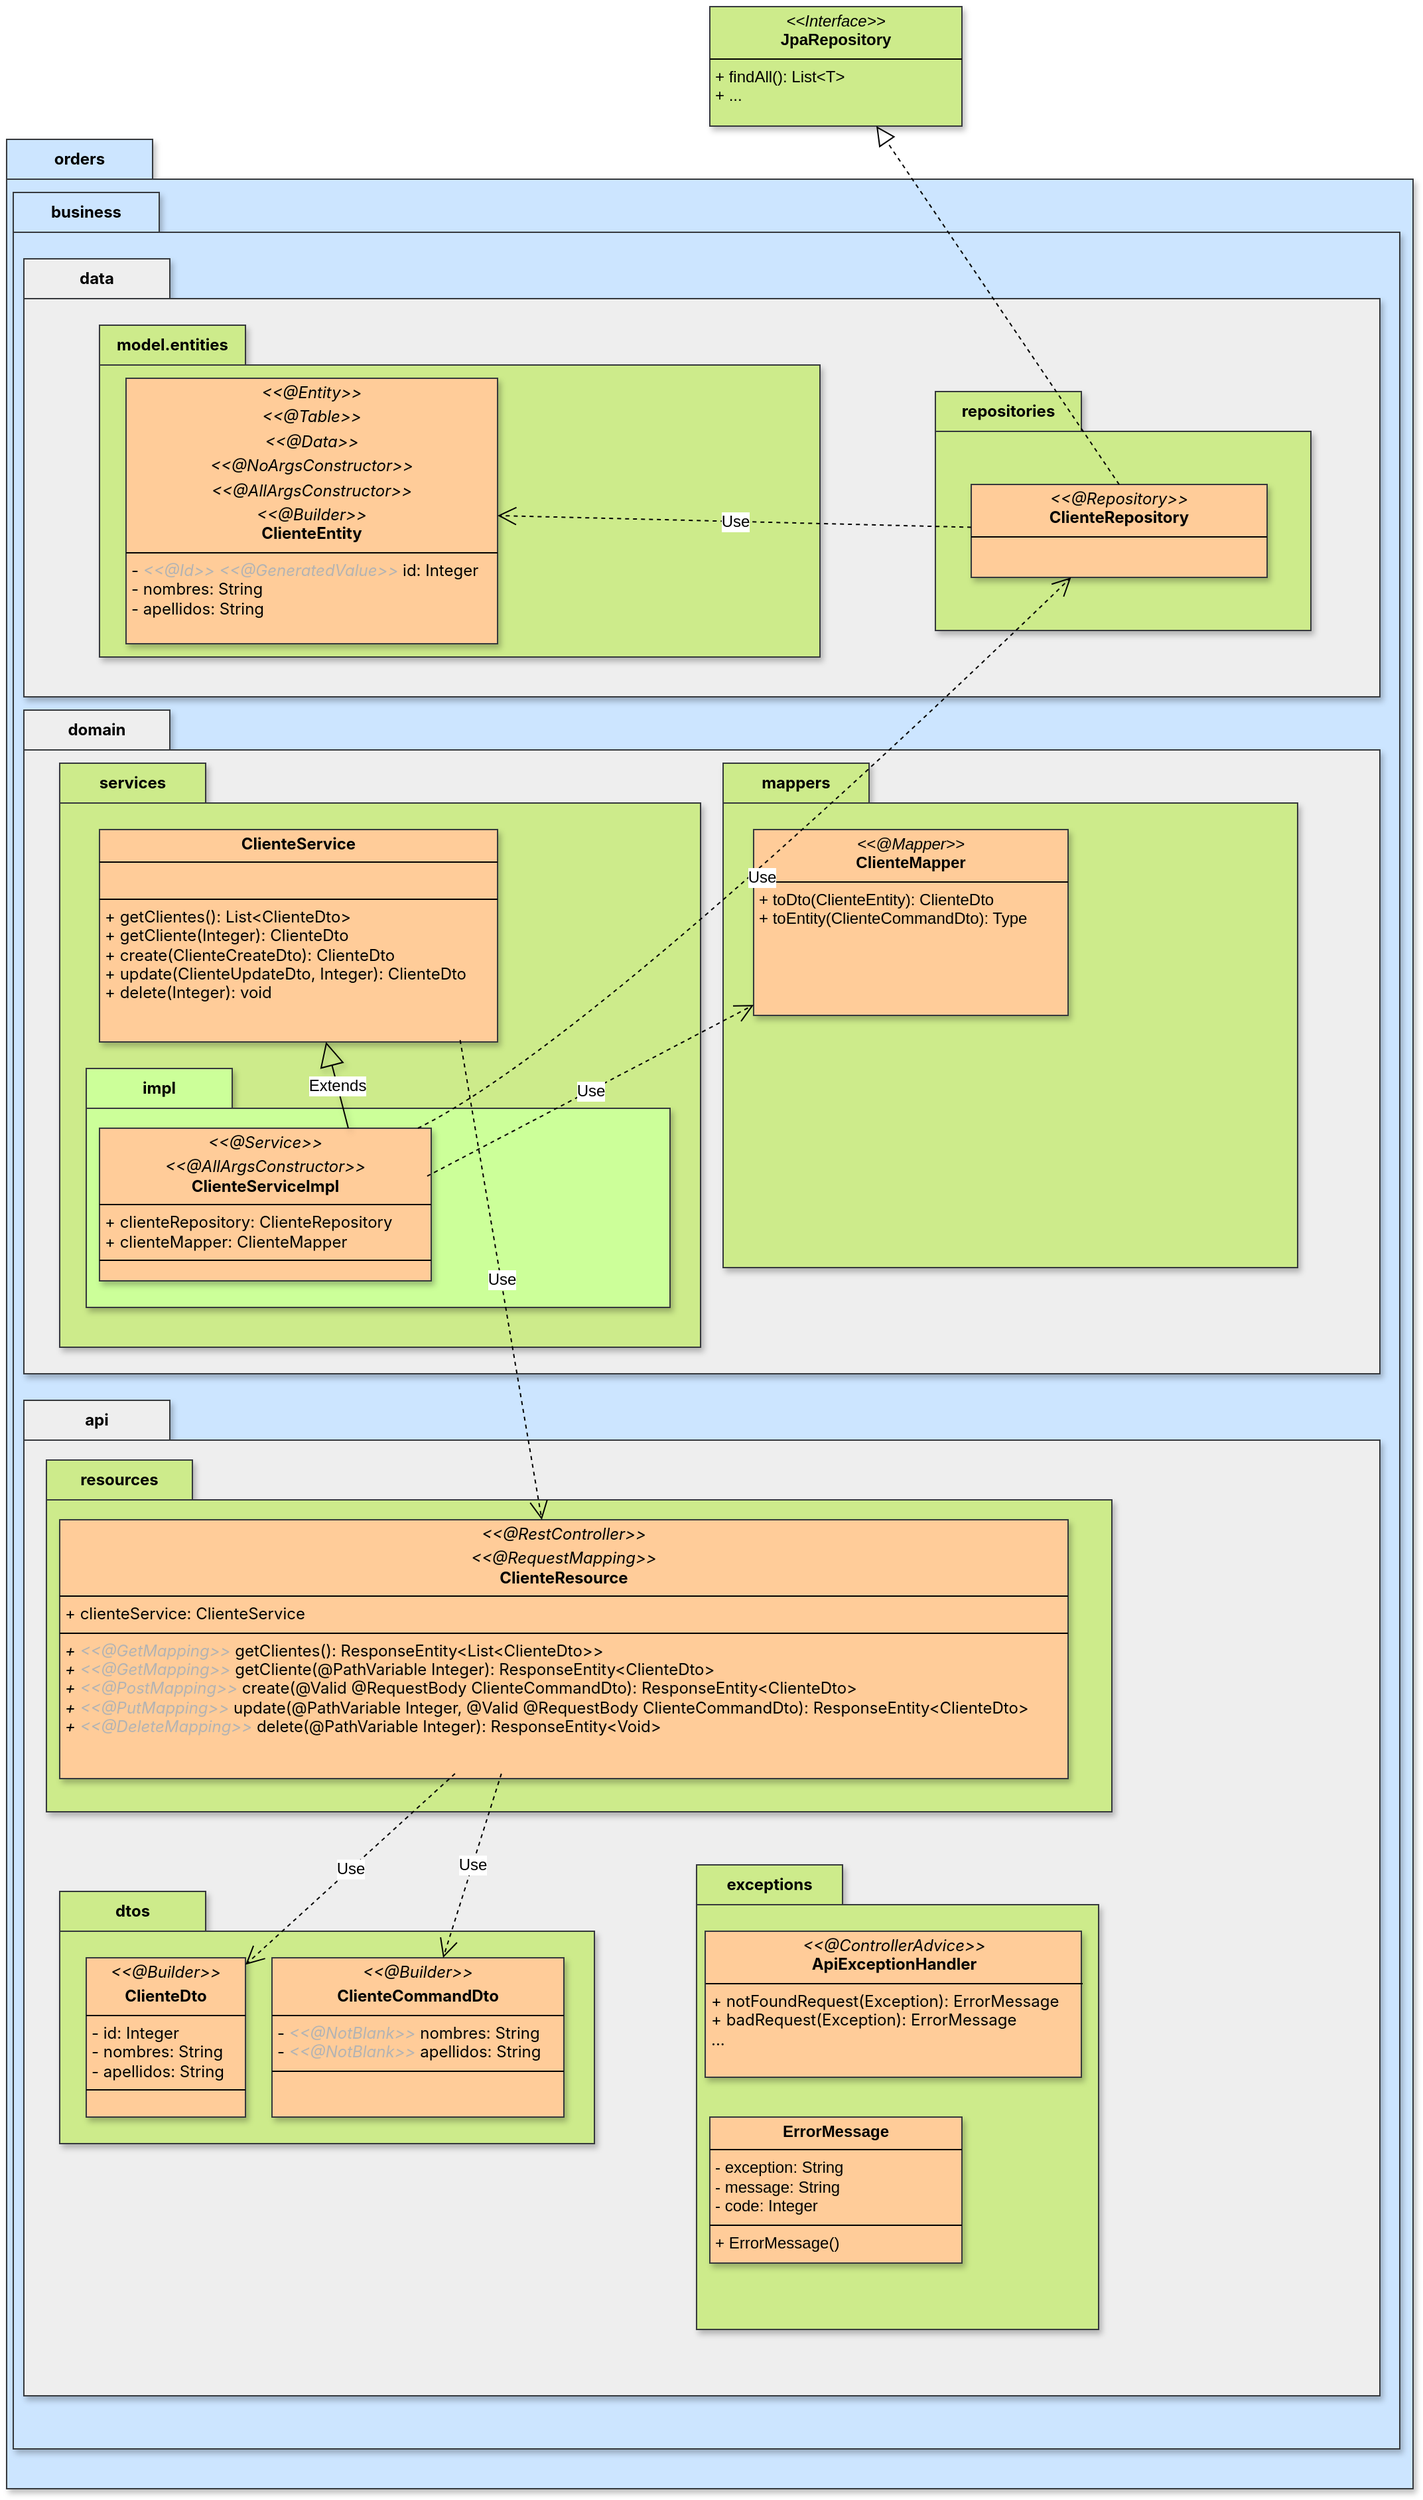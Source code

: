 <mxfile version="26.2.14" pages="2">
  <diagram name="Diagrama de Clases" id="6133507b-19e7-1e82-6fc7-422aa6c4b21f">
    <mxGraphModel grid="1" page="1" gridSize="10" guides="1" tooltips="1" connect="1" arrows="1" fold="1" pageScale="1" pageWidth="1100" pageHeight="850" background="none" math="0" shadow="0">
      <root>
        <mxCell id="0" />
        <mxCell id="1" parent="0" />
        <mxCell id="Mkl9uhPUc_BlbBf0zoMb-22" value="orders" style="shape=folder;fontStyle=1;tabWidth=110;tabHeight=30;tabPosition=left;html=1;boundedLbl=1;labelInHeader=1;container=1;collapsible=0;recursiveResize=0;whiteSpace=wrap;fillColor=#cce5ff;strokeColor=#36393d;fontFamily=Inter;fontSource=https%3A%2F%2Ffonts.googleapis.com%2Fcss%3Ffamily%3DInter;shadow=1;" vertex="1" parent="1">
          <mxGeometry x="-1070" y="-970" width="1060" height="1770" as="geometry" />
        </mxCell>
        <mxCell id="Mkl9uhPUc_BlbBf0zoMb-24" value="business" style="shape=folder;fontStyle=1;tabWidth=110;tabHeight=30;tabPosition=left;html=1;boundedLbl=1;labelInHeader=1;container=1;collapsible=0;recursiveResize=0;whiteSpace=wrap;fillColor=#cce5ff;strokeColor=#36393d;fontFamily=Inter;fontSource=https%3A%2F%2Ffonts.googleapis.com%2Fcss%3Ffamily%3DInter;shadow=1;" vertex="1" parent="Mkl9uhPUc_BlbBf0zoMb-22">
          <mxGeometry x="5" y="40" width="1045" height="1700" as="geometry" />
        </mxCell>
        <mxCell id="Mkl9uhPUc_BlbBf0zoMb-26" value="data" style="shape=folder;fontStyle=1;tabWidth=110;tabHeight=30;tabPosition=left;html=1;boundedLbl=1;labelInHeader=1;container=1;collapsible=0;recursiveResize=0;whiteSpace=wrap;fillColor=#eeeeee;strokeColor=#36393d;fontFamily=Inter;fontSource=https%3A%2F%2Ffonts.googleapis.com%2Fcss%3Ffamily%3DInter;shadow=1;" vertex="1" parent="Mkl9uhPUc_BlbBf0zoMb-24">
          <mxGeometry x="8" y="50" width="1022" height="330" as="geometry" />
        </mxCell>
        <mxCell id="Mkl9uhPUc_BlbBf0zoMb-30" value="model.entities" style="shape=folder;fontStyle=1;tabWidth=110;tabHeight=30;tabPosition=left;html=1;boundedLbl=1;labelInHeader=1;container=1;collapsible=0;recursiveResize=0;whiteSpace=wrap;fillColor=#cdeb8b;strokeColor=#36393d;fontFamily=Inter;fontSource=https%3A%2F%2Ffonts.googleapis.com%2Fcss%3Ffamily%3DInter;shadow=1;" vertex="1" parent="Mkl9uhPUc_BlbBf0zoMb-26">
          <mxGeometry x="57" y="50" width="543" height="250" as="geometry" />
        </mxCell>
        <mxCell id="Mkl9uhPUc_BlbBf0zoMb-33" value="&lt;div&gt;&lt;p style=&quot;margin:0px;margin-top:4px;text-align:center;&quot;&gt;&lt;i&gt;&lt;font data-font-src=&quot;https://fonts.googleapis.com/css?family=Inter&quot;&gt;&amp;lt;&amp;lt;@Entity&amp;gt;&amp;gt;&lt;/font&gt;&lt;/i&gt;&lt;/p&gt;&lt;p style=&quot;margin:0px;margin-top:4px;text-align:center;&quot;&gt;&lt;font data-font-src=&quot;https://fonts.googleapis.com/css?family=Inter&quot;&gt;&lt;i&gt;&amp;lt;&amp;lt;@Table&amp;gt;&amp;gt;&lt;/i&gt;&lt;/font&gt;&lt;/p&gt;&lt;p style=&quot;margin:0px;margin-top:4px;text-align:center;&quot;&gt;&lt;font data-font-src=&quot;https://fonts.googleapis.com/css?family=Inter&quot;&gt;&lt;i&gt;&amp;lt;&amp;lt;@Data&amp;gt;&amp;gt;&lt;/i&gt;&lt;/font&gt;&lt;/p&gt;&lt;p style=&quot;margin:0px;margin-top:4px;text-align:center;&quot;&gt;&lt;font data-font-src=&quot;https://fonts.googleapis.com/css?family=Inter&quot;&gt;&lt;i&gt;&amp;lt;&amp;lt;@NoArgsConstructor&amp;gt;&amp;gt;&lt;/i&gt;&lt;/font&gt;&lt;/p&gt;&lt;p style=&quot;margin:0px;margin-top:4px;text-align:center;&quot;&gt;&lt;font data-font-src=&quot;https://fonts.googleapis.com/css?family=Inter&quot;&gt;&lt;i&gt;&amp;lt;&amp;lt;@AllArgsConstructor&amp;gt;&amp;gt;&lt;/i&gt;&lt;/font&gt;&lt;/p&gt;&lt;p style=&quot;margin:0px;margin-top:4px;text-align:center;&quot;&gt;&lt;font data-font-src=&quot;https://fonts.googleapis.com/css?family=Inter&quot;&gt;&lt;i&gt;&amp;lt;&amp;lt;@Builder&amp;gt;&amp;gt;&lt;/i&gt;&lt;i&gt;&lt;br&gt;&lt;/i&gt;&lt;b&gt;ClienteEntity&lt;/b&gt;&lt;/font&gt;&lt;/p&gt;&lt;hr style=&quot;border-style:solid;&quot; size=&quot;1&quot;&gt;&lt;p style=&quot;margin:0px;margin-left:4px;&quot;&gt;- &lt;i&gt;&lt;font style=&quot;color: rgb(179, 179, 179);&quot;&gt;&amp;lt;&amp;lt;@Id&amp;gt;&amp;gt; &amp;lt;&amp;lt;@GeneratedValue&amp;gt;&amp;gt;&lt;/font&gt;&lt;/i&gt; id: Integer&lt;br&gt;- nombres: String&lt;/p&gt;&lt;p style=&quot;margin:0px;margin-left:4px;&quot;&gt;- apellidos: String&lt;/p&gt;&lt;/div&gt;" style="verticalAlign=top;align=left;overflow=fill;html=1;whiteSpace=wrap;fillColor=#ffcc99;strokeColor=#36393d;fontFamily=Inter;fontSource=https%3A%2F%2Ffonts.googleapis.com%2Fcss%3Ffamily%3DInter;shadow=1;glass=0;rounded=0;" vertex="1" parent="Mkl9uhPUc_BlbBf0zoMb-30">
          <mxGeometry x="20" y="40" width="280" height="200" as="geometry" />
        </mxCell>
        <mxCell id="Mkl9uhPUc_BlbBf0zoMb-34" value="repositories" style="shape=folder;fontStyle=1;tabWidth=110;tabHeight=30;tabPosition=left;html=1;boundedLbl=1;labelInHeader=1;container=1;collapsible=0;recursiveResize=0;whiteSpace=wrap;fontFamily=Inter;fontSource=https%3A%2F%2Ffonts.googleapis.com%2Fcss%3Ffamily%3DInter;fillColor=#cdeb8b;strokeColor=#36393d;shadow=1;" vertex="1" parent="Mkl9uhPUc_BlbBf0zoMb-26">
          <mxGeometry x="687" y="100" width="283" height="180" as="geometry" />
        </mxCell>
        <mxCell id="Mkl9uhPUc_BlbBf0zoMb-39" value="&lt;div&gt;&lt;p style=&quot;margin:0px;margin-top:4px;text-align:center;&quot;&gt;&lt;i&gt;&amp;lt;&amp;lt;@Repository&amp;gt;&amp;gt;&lt;/i&gt;&lt;br&gt;&lt;b&gt;ClienteRepository&lt;/b&gt;&lt;/p&gt;&lt;hr style=&quot;border-style:solid;&quot; size=&quot;1&quot;&gt;&lt;p style=&quot;margin:0px;margin-left:4px;&quot;&gt;&lt;/p&gt;&lt;/div&gt;" style="verticalAlign=top;align=left;overflow=fill;html=1;whiteSpace=wrap;fontFamily=Inter;fontSource=https%3A%2F%2Ffonts.googleapis.com%2Fcss%3Ffamily%3DInter;fillColor=#ffcc99;strokeColor=#36393d;shadow=1;" vertex="1" parent="Mkl9uhPUc_BlbBf0zoMb-34">
          <mxGeometry x="27" y="70" width="223" height="70" as="geometry" />
        </mxCell>
        <mxCell id="Mkl9uhPUc_BlbBf0zoMb-44" value="Use" style="endArrow=open;endSize=12;dashed=1;html=1;rounded=0;fontSize=12;curved=1;" edge="1" parent="Mkl9uhPUc_BlbBf0zoMb-26" source="Mkl9uhPUc_BlbBf0zoMb-39" target="Mkl9uhPUc_BlbBf0zoMb-33">
          <mxGeometry width="160" relative="1" as="geometry">
            <mxPoint x="387" y="270" as="sourcePoint" />
            <mxPoint x="547" y="270" as="targetPoint" />
          </mxGeometry>
        </mxCell>
        <mxCell id="Mkl9uhPUc_BlbBf0zoMb-46" value="domain" style="shape=folder;fontStyle=1;tabWidth=110;tabHeight=30;tabPosition=left;html=1;boundedLbl=1;labelInHeader=1;container=1;collapsible=0;recursiveResize=0;whiteSpace=wrap;shadow=1;fillColor=#eeeeee;strokeColor=#36393d;fontFamily=Inter;fontSource=https%3A%2F%2Ffonts.googleapis.com%2Fcss%3Ffamily%3DInter;" vertex="1" parent="Mkl9uhPUc_BlbBf0zoMb-24">
          <mxGeometry x="8" y="390" width="1022" height="500" as="geometry" />
        </mxCell>
        <mxCell id="Mkl9uhPUc_BlbBf0zoMb-48" value="services" style="shape=folder;fontStyle=1;tabWidth=110;tabHeight=30;tabPosition=left;html=1;boundedLbl=1;labelInHeader=1;container=1;collapsible=0;recursiveResize=0;whiteSpace=wrap;fillColor=#cdeb8b;strokeColor=#36393d;shadow=1;fontFamily=Inter;fontSource=https%3A%2F%2Ffonts.googleapis.com%2Fcss%3Ffamily%3DInter;" vertex="1" parent="Mkl9uhPUc_BlbBf0zoMb-46">
          <mxGeometry x="27" y="40" width="483" height="440" as="geometry" />
        </mxCell>
        <mxCell id="Mkl9uhPUc_BlbBf0zoMb-52" value="&lt;div&gt;&lt;p style=&quot;margin:0px;margin-top:4px;text-align:center;&quot;&gt;&lt;b&gt;ClienteService&lt;/b&gt;&lt;/p&gt;&lt;hr style=&quot;border-style:solid;&quot; size=&quot;1&quot;&gt;&lt;p style=&quot;margin:0px;margin-left:4px;&quot;&gt;&lt;br&gt;&lt;/p&gt;&lt;hr style=&quot;border-style:solid;&quot; size=&quot;1&quot;&gt;&lt;p style=&quot;margin:0px;margin-left:4px;&quot;&gt;+ getClientes(): List&amp;lt;ClienteDto&amp;gt;&lt;/p&gt;&lt;p style=&quot;margin:0px;margin-left:4px;&quot;&gt;+ getCliente(Integer): ClienteDto&lt;/p&gt;&lt;p style=&quot;margin:0px;margin-left:4px;&quot;&gt;+ create(ClienteCreateDto): ClienteDto&lt;br&gt;+ update(ClienteUpdateDto, Integer): ClienteDto&lt;/p&gt;&lt;p style=&quot;margin:0px;margin-left:4px;&quot;&gt;+ delete(Integer): void&lt;/p&gt;&lt;/div&gt;" style="verticalAlign=top;align=left;overflow=fill;html=1;whiteSpace=wrap;fillColor=#ffcc99;strokeColor=#36393d;shadow=1;fontFamily=Inter;fontSource=https%3A%2F%2Ffonts.googleapis.com%2Fcss%3Ffamily%3DInter;" vertex="1" parent="Mkl9uhPUc_BlbBf0zoMb-48">
          <mxGeometry x="30" y="50" width="300" height="160" as="geometry" />
        </mxCell>
        <mxCell id="Mkl9uhPUc_BlbBf0zoMb-54" value="impl" style="shape=folder;fontStyle=1;tabWidth=110;tabHeight=30;tabPosition=left;html=1;boundedLbl=1;labelInHeader=1;container=1;collapsible=0;recursiveResize=0;whiteSpace=wrap;shadow=1;fontFamily=Inter;fontSource=https%3A%2F%2Ffonts.googleapis.com%2Fcss%3Ffamily%3DInter;fillColor=#CCFF99;strokeColor=#36393d;" vertex="1" parent="Mkl9uhPUc_BlbBf0zoMb-48">
          <mxGeometry x="20" y="230" width="440" height="180" as="geometry" />
        </mxCell>
        <mxCell id="Mkl9uhPUc_BlbBf0zoMb-56" value="&lt;div&gt;&lt;p style=&quot;margin:0px;margin-top:4px;text-align:center;&quot;&gt;&lt;i&gt;&amp;lt;&amp;lt;@Service&amp;gt;&amp;gt;&lt;/i&gt;&lt;/p&gt;&lt;p style=&quot;margin:0px;margin-top:4px;text-align:center;&quot;&gt;&lt;i&gt;&amp;lt;&amp;lt;@AllArgsConstructor&amp;gt;&amp;gt;&lt;/i&gt;&lt;i&gt;&lt;br&gt;&lt;/i&gt;&lt;b&gt;ClienteServiceImpl&lt;/b&gt;&lt;/p&gt;&lt;hr style=&quot;border-style:solid;&quot; size=&quot;1&quot;&gt;&lt;p style=&quot;margin:0px;margin-left:4px;&quot;&gt;+ clienteRepository: ClienteRepository&lt;br&gt;+ clienteMapper: ClienteMapper&lt;/p&gt;&lt;hr style=&quot;border-style:solid;&quot; size=&quot;1&quot;&gt;&lt;p style=&quot;margin:0px;margin-left:4px;&quot;&gt;&lt;/p&gt;&lt;/div&gt;" style="verticalAlign=top;align=left;overflow=fill;html=1;whiteSpace=wrap;fontFamily=Inter;fontSource=https%3A%2F%2Ffonts.googleapis.com%2Fcss%3Ffamily%3DInter;fillColor=#ffcc99;strokeColor=#36393d;shadow=1;" vertex="1" parent="Mkl9uhPUc_BlbBf0zoMb-54">
          <mxGeometry x="10" y="45" width="250" height="115" as="geometry" />
        </mxCell>
        <mxCell id="Mkl9uhPUc_BlbBf0zoMb-57" value="&lt;span&gt;Extends&lt;/span&gt;" style="endArrow=block;endSize=16;endFill=0;html=1;rounded=0;fontSize=12;curved=1;exitX=0.75;exitY=0;exitDx=0;exitDy=0;flowAnimation=0;shadow=1;" edge="1" parent="Mkl9uhPUc_BlbBf0zoMb-48" source="Mkl9uhPUc_BlbBf0zoMb-56" target="Mkl9uhPUc_BlbBf0zoMb-52">
          <mxGeometry x="-0.008" width="160" relative="1" as="geometry">
            <mxPoint x="360" y="50" as="sourcePoint" />
            <mxPoint x="520" y="50" as="targetPoint" />
            <mxPoint as="offset" />
          </mxGeometry>
        </mxCell>
        <mxCell id="Mkl9uhPUc_BlbBf0zoMb-82" value="mappers" style="shape=folder;fontStyle=1;tabWidth=110;tabHeight=30;tabPosition=left;html=1;boundedLbl=1;labelInHeader=1;container=1;collapsible=0;recursiveResize=0;whiteSpace=wrap;fillColor=#cdeb8b;strokeColor=#36393d;fontFamily=Inter;fontSource=https%3A%2F%2Ffonts.googleapis.com%2Fcss%3Ffamily%3DInter;shadow=1;" vertex="1" parent="Mkl9uhPUc_BlbBf0zoMb-46">
          <mxGeometry x="527" y="40" width="433" height="380" as="geometry" />
        </mxCell>
        <mxCell id="Mkl9uhPUc_BlbBf0zoMb-84" value="&lt;p style=&quot;margin:0px;margin-top:4px;text-align:center;&quot;&gt;&lt;i&gt;&amp;lt;&amp;lt;@Mapper&amp;gt;&amp;gt;&lt;/i&gt;&lt;br&gt;&lt;b&gt;ClienteMapper&lt;/b&gt;&lt;/p&gt;&lt;hr size=&quot;1&quot; style=&quot;border-style:solid;&quot;&gt;&lt;p style=&quot;margin:0px;margin-left:4px;&quot;&gt;+ toDto(ClienteEntity): ClienteDto&lt;br&gt;+ toEntity(ClienteCommandDto): Type&lt;/p&gt;" style="verticalAlign=top;align=left;overflow=fill;html=1;whiteSpace=wrap;fillColor=#ffcc99;strokeColor=#36393d;shadow=1;" vertex="1" parent="Mkl9uhPUc_BlbBf0zoMb-82">
          <mxGeometry x="23" y="50" width="237" height="140" as="geometry" />
        </mxCell>
        <mxCell id="Y39J4syzcfCIzloATfKH-1" value="Use" style="endArrow=open;endSize=12;dashed=1;html=1;rounded=0;fontSize=12;curved=1;exitX=0.988;exitY=0.314;exitDx=0;exitDy=0;exitPerimeter=0;" edge="1" parent="Mkl9uhPUc_BlbBf0zoMb-46" source="Mkl9uhPUc_BlbBf0zoMb-56" target="Mkl9uhPUc_BlbBf0zoMb-84">
          <mxGeometry width="160" relative="1" as="geometry">
            <mxPoint x="447" y="420" as="sourcePoint" />
            <mxPoint x="607" y="420" as="targetPoint" />
          </mxGeometry>
        </mxCell>
        <mxCell id="Mkl9uhPUc_BlbBf0zoMb-62" value="Use" style="endArrow=open;endSize=12;dashed=1;html=1;rounded=0;fontSize=12;curved=1;" edge="1" parent="Mkl9uhPUc_BlbBf0zoMb-24" source="Mkl9uhPUc_BlbBf0zoMb-56" target="Mkl9uhPUc_BlbBf0zoMb-39">
          <mxGeometry width="160" relative="1" as="geometry">
            <mxPoint x="415" y="400" as="sourcePoint" />
            <mxPoint x="575" y="400" as="targetPoint" />
            <Array as="points">
              <mxPoint x="435" y="640" />
            </Array>
          </mxGeometry>
        </mxCell>
        <mxCell id="Mkl9uhPUc_BlbBf0zoMb-64" value="api" style="shape=folder;fontStyle=1;tabWidth=110;tabHeight=30;tabPosition=left;html=1;boundedLbl=1;labelInHeader=1;container=1;collapsible=0;recursiveResize=0;whiteSpace=wrap;fontFamily=Inter;fontSource=https%3A%2F%2Ffonts.googleapis.com%2Fcss%3Ffamily%3DInter;fillColor=#eeeeee;strokeColor=#36393d;shadow=1;" vertex="1" parent="Mkl9uhPUc_BlbBf0zoMb-24">
          <mxGeometry x="8" y="910" width="1022" height="750" as="geometry" />
        </mxCell>
        <mxCell id="Mkl9uhPUc_BlbBf0zoMb-66" value="resources" style="shape=folder;fontStyle=1;tabWidth=110;tabHeight=30;tabPosition=left;html=1;boundedLbl=1;labelInHeader=1;container=1;collapsible=0;recursiveResize=0;whiteSpace=wrap;fillColor=#cdeb8b;strokeColor=#36393d;shadow=1;fontFamily=Inter;fontSource=https%3A%2F%2Ffonts.googleapis.com%2Fcss%3Ffamily%3DInter;" vertex="1" parent="Mkl9uhPUc_BlbBf0zoMb-64">
          <mxGeometry x="17" y="45" width="803" height="265" as="geometry" />
        </mxCell>
        <mxCell id="Mkl9uhPUc_BlbBf0zoMb-72" value="&lt;p style=&quot;margin:0px;margin-top:4px;text-align:center;&quot;&gt;&lt;i&gt;&amp;lt;&amp;lt;@RestController&amp;gt;&amp;gt;&lt;/i&gt;&lt;/p&gt;&lt;p style=&quot;margin:0px;margin-top:4px;text-align:center;&quot;&gt;&lt;i&gt;&amp;lt;&amp;lt;@RequestMapping&amp;gt;&amp;gt;&lt;/i&gt;&lt;i&gt;&lt;br&gt;&lt;/i&gt;&lt;b&gt;ClienteResource&lt;/b&gt;&lt;/p&gt;&lt;hr style=&quot;border-style:solid;&quot; size=&quot;1&quot;&gt;&lt;p style=&quot;margin:0px;margin-left:4px;&quot;&gt;+ clienteService: ClienteService&lt;br&gt;&lt;/p&gt;&lt;hr style=&quot;border-style:solid;&quot; size=&quot;1&quot;&gt;&lt;p style=&quot;margin:0px;margin-left:4px;&quot;&gt;&lt;i&gt;+ &lt;font style=&quot;color: rgb(179, 179, 179);&quot;&gt;&amp;lt;&amp;lt;@GetMapping&amp;gt;&amp;gt;&lt;/font&gt;&lt;/i&gt; getClientes(): ResponseEntity&amp;lt;List&amp;lt;ClienteDto&amp;gt;&amp;gt;&lt;/p&gt;&lt;p style=&quot;margin:0px;margin-left:4px;&quot;&gt;&lt;i&gt;+&amp;nbsp;&lt;font style=&quot;color: rgb(179, 179, 179);&quot;&gt;&amp;lt;&amp;lt;@GetMapping&amp;gt;&amp;gt;&lt;/font&gt;&lt;/i&gt;&amp;nbsp;getCliente(@PathVariable Integer): ResponseEntity&amp;lt;ClienteDto&amp;gt;&lt;/p&gt;&lt;p style=&quot;margin:0px;margin-left:4px;&quot;&gt;&lt;i&gt;+&amp;nbsp;&lt;font style=&quot;color: rgb(179, 179, 179);&quot;&gt;&amp;lt;&amp;lt;@PostMapping&amp;gt;&amp;gt;&lt;/font&gt;&lt;/i&gt;&amp;nbsp;create(@Valid @RequestBody ClienteCommandDto): ResponseEntity&amp;lt;ClienteDto&amp;gt;&lt;/p&gt;&lt;p style=&quot;margin:0px;margin-left:4px;&quot;&gt;&lt;i&gt;+&amp;nbsp;&lt;font style=&quot;color: rgb(179, 179, 179);&quot;&gt;&amp;lt;&amp;lt;@PutMapping&amp;gt;&amp;gt;&lt;/font&gt;&lt;/i&gt;&amp;nbsp;update(@PathVariable Integer, @Valid @RequestBody ClienteCommandDto): ResponseEntity&amp;lt;ClienteDto&amp;gt;&lt;/p&gt;&lt;p style=&quot;margin:0px;margin-left:4px;&quot;&gt;&lt;i&gt;+&amp;nbsp;&lt;font style=&quot;color: rgb(179, 179, 179);&quot;&gt;&amp;lt;&amp;lt;@DeleteMapping&amp;gt;&amp;gt;&lt;/font&gt;&lt;/i&gt;&amp;nbsp;delete(@PathVariable Integer): ResponseEntity&amp;lt;Void&amp;gt;&lt;br&gt;&lt;/p&gt;" style="verticalAlign=top;align=left;overflow=fill;html=1;whiteSpace=wrap;shadow=1;fillColor=#ffcc99;strokeColor=#36393d;fontFamily=Inter;fontSource=https%3A%2F%2Ffonts.googleapis.com%2Fcss%3Ffamily%3DInter;" vertex="1" parent="Mkl9uhPUc_BlbBf0zoMb-66">
          <mxGeometry x="10" y="45" width="760" height="195" as="geometry" />
        </mxCell>
        <mxCell id="Mkl9uhPUc_BlbBf0zoMb-68" value="dtos" style="shape=folder;fontStyle=1;tabWidth=110;tabHeight=30;tabPosition=left;html=1;boundedLbl=1;labelInHeader=1;container=1;collapsible=0;recursiveResize=0;whiteSpace=wrap;fillColor=#cdeb8b;strokeColor=#36393d;shadow=1;fontFamily=Inter;fontSource=https%3A%2F%2Ffonts.googleapis.com%2Fcss%3Ffamily%3DInter;" vertex="1" parent="Mkl9uhPUc_BlbBf0zoMb-64">
          <mxGeometry x="27" y="370" width="403" height="190" as="geometry" />
        </mxCell>
        <mxCell id="Mkl9uhPUc_BlbBf0zoMb-75" value="&lt;p style=&quot;margin:0px;margin-top:4px;text-align:center;&quot;&gt;&lt;i&gt;&amp;lt;&amp;lt;@Builder&amp;gt;&amp;gt;&lt;/i&gt;&lt;/p&gt;&lt;p style=&quot;margin:0px;margin-top:4px;text-align:center;&quot;&gt;&lt;b&gt;ClienteDto&lt;/b&gt;&lt;/p&gt;&lt;hr style=&quot;border-style:solid;&quot; size=&quot;1&quot;&gt;&lt;p style=&quot;margin:0px;margin-left:4px;&quot;&gt;- id: Integer&lt;br&gt;- nombres: String&lt;/p&gt;&lt;p style=&quot;margin:0px;margin-left:4px;&quot;&gt;- apellidos: String&lt;/p&gt;&lt;hr style=&quot;border-style:solid;&quot; size=&quot;1&quot;&gt;&lt;p style=&quot;margin:0px;margin-left:4px;&quot;&gt;&lt;br&gt;&lt;/p&gt;" style="verticalAlign=top;align=left;overflow=fill;html=1;whiteSpace=wrap;shadow=1;fillColor=#ffcc99;strokeColor=#36393d;fontFamily=Inter;fontSource=https%3A%2F%2Ffonts.googleapis.com%2Fcss%3Ffamily%3DInter;" vertex="1" parent="Mkl9uhPUc_BlbBf0zoMb-68">
          <mxGeometry x="20" y="50" width="120" height="120" as="geometry" />
        </mxCell>
        <mxCell id="Mkl9uhPUc_BlbBf0zoMb-76" value="&lt;p style=&quot;margin:0px;margin-top:4px;text-align:center;&quot;&gt;&lt;i&gt;&amp;lt;&amp;lt;@Builder&amp;gt;&amp;gt;&lt;/i&gt;&lt;/p&gt;&lt;p style=&quot;margin:0px;margin-top:4px;text-align:center;&quot;&gt;&lt;b&gt;ClienteCommandDto&lt;/b&gt;&lt;/p&gt;&lt;hr style=&quot;border-style:solid;&quot; size=&quot;1&quot;&gt;&lt;p style=&quot;margin:0px;margin-left:4px;&quot;&gt;- &lt;i&gt;&lt;font style=&quot;color: rgb(179, 179, 179);&quot;&gt;&amp;lt;&amp;lt;@NotBlank&amp;gt;&amp;gt;&lt;/font&gt;&lt;/i&gt; nombres: String&lt;/p&gt;&lt;p style=&quot;margin:0px;margin-left:4px;&quot;&gt;- &lt;i&gt;&lt;font style=&quot;color: rgb(179, 179, 179);&quot;&gt;&amp;lt;&amp;lt;@NotBlank&amp;gt;&amp;gt;&lt;/font&gt;&lt;/i&gt; apellidos: String&lt;/p&gt;&lt;hr style=&quot;border-style:solid;&quot; size=&quot;1&quot;&gt;&lt;p style=&quot;margin:0px;margin-left:4px;&quot;&gt;&lt;br&gt;&lt;/p&gt;" style="verticalAlign=top;align=left;overflow=fill;html=1;whiteSpace=wrap;shadow=1;fillColor=#ffcc99;strokeColor=#36393d;fontFamily=Inter;fontSource=https%3A%2F%2Ffonts.googleapis.com%2Fcss%3Ffamily%3DInter;" vertex="1" parent="Mkl9uhPUc_BlbBf0zoMb-68">
          <mxGeometry x="160" y="50" width="220" height="120" as="geometry" />
        </mxCell>
        <mxCell id="Mkl9uhPUc_BlbBf0zoMb-78" value="Use" style="endArrow=open;endSize=12;dashed=1;html=1;rounded=0;fontSize=12;curved=1;exitX=0.392;exitY=0.981;exitDx=0;exitDy=0;exitPerimeter=0;" edge="1" parent="Mkl9uhPUc_BlbBf0zoMb-64" source="Mkl9uhPUc_BlbBf0zoMb-72" target="Mkl9uhPUc_BlbBf0zoMb-75">
          <mxGeometry width="160" relative="1" as="geometry">
            <mxPoint x="317" y="300" as="sourcePoint" />
            <mxPoint x="477" y="300" as="targetPoint" />
          </mxGeometry>
        </mxCell>
        <mxCell id="Mkl9uhPUc_BlbBf0zoMb-79" value="Use" style="endArrow=open;endSize=12;dashed=1;html=1;rounded=0;fontSize=12;curved=1;exitX=0.438;exitY=0.981;exitDx=0;exitDy=0;exitPerimeter=0;" edge="1" parent="Mkl9uhPUc_BlbBf0zoMb-64" source="Mkl9uhPUc_BlbBf0zoMb-72" target="Mkl9uhPUc_BlbBf0zoMb-76">
          <mxGeometry width="160" relative="1" as="geometry">
            <mxPoint x="317" y="300" as="sourcePoint" />
            <mxPoint x="477" y="300" as="targetPoint" />
          </mxGeometry>
        </mxCell>
        <mxCell id="Mkl9uhPUc_BlbBf0zoMb-58" value="exceptions" style="shape=folder;fontStyle=1;tabWidth=110;tabHeight=30;tabPosition=left;html=1;boundedLbl=1;labelInHeader=1;container=1;collapsible=0;recursiveResize=0;whiteSpace=wrap;fillColor=#cdeb8b;strokeColor=#36393d;shadow=1;fontFamily=Inter;fontSource=https%3A%2F%2Ffonts.googleapis.com%2Fcss%3Ffamily%3DInter;" vertex="1" parent="Mkl9uhPUc_BlbBf0zoMb-64">
          <mxGeometry x="507" y="350" width="303" height="350" as="geometry" />
        </mxCell>
        <mxCell id="Mkl9uhPUc_BlbBf0zoMb-61" value="&lt;div&gt;&lt;p style=&quot;margin:0px;margin-top:4px;text-align:center;&quot;&gt;&lt;i&gt;&amp;lt;&amp;lt;@ControllerAdvice&amp;gt;&amp;gt;&lt;/i&gt;&lt;br&gt;&lt;b&gt;ApiExceptionHandler&lt;/b&gt;&lt;/p&gt;&lt;hr style=&quot;border-style:solid;&quot; size=&quot;1&quot;&gt;&lt;p style=&quot;margin:0px;margin-left:4px;&quot;&gt;+ notFoundRequest(Exception): ErrorMessage&lt;br&gt;+ badRequest(Exception): ErrorMessage&lt;/p&gt;&lt;p style=&quot;margin:0px;margin-left:4px;&quot;&gt;...&lt;/p&gt;&lt;/div&gt;" style="verticalAlign=top;align=left;overflow=fill;html=1;whiteSpace=wrap;shadow=1;fontFamily=Inter;fontSource=https%3A%2F%2Ffonts.googleapis.com%2Fcss%3Ffamily%3DInter;fillColor=#ffcc99;strokeColor=#36393d;" vertex="1" parent="Mkl9uhPUc_BlbBf0zoMb-58">
          <mxGeometry x="6.5" y="50" width="283.5" height="110" as="geometry" />
        </mxCell>
        <mxCell id="Mkl9uhPUc_BlbBf0zoMb-70" value="&lt;div&gt;&lt;p style=&quot;margin:0px;margin-top:4px;text-align:center;&quot;&gt;&lt;b&gt;ErrorMessage&lt;/b&gt;&lt;/p&gt;&lt;hr size=&quot;1&quot; style=&quot;border-style:solid;&quot;&gt;&lt;p style=&quot;margin:0px;margin-left:4px;&quot;&gt;- exception: String&lt;br&gt;- message: String&lt;/p&gt;&lt;p style=&quot;margin:0px;margin-left:4px;&quot;&gt;- code: Integer&lt;/p&gt;&lt;hr size=&quot;1&quot; style=&quot;border-style:solid;&quot;&gt;&lt;p style=&quot;margin:0px;margin-left:4px;&quot;&gt;+ ErrorMessage()&lt;/p&gt;&lt;/div&gt;" style="verticalAlign=top;align=left;overflow=fill;html=1;whiteSpace=wrap;shadow=1;fillColor=#ffcc99;strokeColor=#36393d;" vertex="1" parent="Mkl9uhPUc_BlbBf0zoMb-58">
          <mxGeometry x="10" y="190" width="190" height="110" as="geometry" />
        </mxCell>
        <mxCell id="Mkl9uhPUc_BlbBf0zoMb-80" value="Use" style="endArrow=open;endSize=12;dashed=1;html=1;rounded=0;fontSize=12;curved=1;exitX=0.906;exitY=0.991;exitDx=0;exitDy=0;exitPerimeter=0;" edge="1" parent="Mkl9uhPUc_BlbBf0zoMb-24" source="Mkl9uhPUc_BlbBf0zoMb-52" target="Mkl9uhPUc_BlbBf0zoMb-72">
          <mxGeometry width="160" relative="1" as="geometry">
            <mxPoint x="395" y="800" as="sourcePoint" />
            <mxPoint x="555" y="800" as="targetPoint" />
          </mxGeometry>
        </mxCell>
        <mxCell id="Mkl9uhPUc_BlbBf0zoMb-40" value="&lt;p style=&quot;margin:0px;margin-top:4px;text-align:center;&quot;&gt;&lt;i&gt;&amp;lt;&amp;lt;Interface&amp;gt;&amp;gt;&lt;/i&gt;&lt;br&gt;&lt;b&gt;JpaRepository&lt;/b&gt;&lt;/p&gt;&lt;hr size=&quot;1&quot; style=&quot;border-style:solid;&quot;&gt;&lt;p style=&quot;margin:0px;margin-left:4px;&quot;&gt;+ findAll(): List&amp;lt;T&amp;gt;&lt;br&gt;+ ...&lt;/p&gt;" style="verticalAlign=top;align=left;overflow=fill;html=1;whiteSpace=wrap;fillColor=#cdeb8b;strokeColor=#36393d;shadow=1;" vertex="1" parent="1">
          <mxGeometry x="-540" y="-1070" width="190" height="90" as="geometry" />
        </mxCell>
        <mxCell id="Mkl9uhPUc_BlbBf0zoMb-42" value="" style="endArrow=block;dashed=1;endFill=0;endSize=12;html=1;rounded=0;fontSize=12;curved=1;exitX=0.5;exitY=0;exitDx=0;exitDy=0;" edge="1" parent="1" source="Mkl9uhPUc_BlbBf0zoMb-39" target="Mkl9uhPUc_BlbBf0zoMb-40">
          <mxGeometry width="160" relative="1" as="geometry">
            <mxPoint x="-580" y="-750" as="sourcePoint" />
            <mxPoint x="-420" y="-750" as="targetPoint" />
          </mxGeometry>
        </mxCell>
      </root>
    </mxGraphModel>
  </diagram>
  <diagram id="pIc_V_dhnDv-s-nXzvY7" name="Proceso de Pedido">
    <mxGraphModel grid="1" page="1" gridSize="10" guides="1" tooltips="1" connect="1" arrows="1" fold="1" pageScale="1" pageWidth="850" pageHeight="1100" math="0" shadow="0">
      <root>
        <mxCell id="0" />
        <mxCell id="1" parent="0" />
        <mxCell id="gPLMsgoBUi0M7ce_KHpw-42" value="Proceso de Pedido" style="text;html=1;align=center;verticalAlign=middle;whiteSpace=wrap;rounded=0;fontFamily=Inter;fontSource=https%3A%2F%2Ffonts.googleapis.com%2Fcss%3Ffamily%3DInter;direction=west;fontSize=22;fontStyle=1" vertex="1" parent="1">
          <mxGeometry x="480" y="30" width="470" height="30" as="geometry" />
        </mxCell>
        <mxCell id="gPLMsgoBUi0M7ce_KHpw-43" value="" style="rounded=1;whiteSpace=wrap;html=1;shadow=1;" vertex="1" parent="1">
          <mxGeometry x="130" y="90" width="1110" height="180" as="geometry" />
        </mxCell>
        <mxCell id="gPLMsgoBUi0M7ce_KHpw-44" value="Cliente" style="text;html=1;align=center;verticalAlign=middle;whiteSpace=wrap;rounded=0;direction=east;rotation=270;fontFamily=Inter;fontSource=https%3A%2F%2Ffonts.googleapis.com%2Fcss%3Ffamily%3DInter;flipH=0;flipV=0;fontSize=18;fontStyle=1" vertex="1" parent="1">
          <mxGeometry x="20" y="160" width="160" height="30" as="geometry" />
        </mxCell>
        <mxCell id="gPLMsgoBUi0M7ce_KHpw-46" value="" style="rounded=1;whiteSpace=wrap;html=1;shadow=1;" vertex="1" parent="1">
          <mxGeometry x="130" y="280" width="1110" height="180" as="geometry" />
        </mxCell>
        <mxCell id="gPLMsgoBUi0M7ce_KHpw-47" value="Vendedor" style="text;html=1;align=center;verticalAlign=middle;whiteSpace=wrap;rounded=0;direction=east;rotation=270;fontFamily=Inter;fontSource=https%3A%2F%2Ffonts.googleapis.com%2Fcss%3Ffamily%3DInter;flipH=0;flipV=0;fontSize=18;fontStyle=1" vertex="1" parent="1">
          <mxGeometry x="20" y="350" width="160" height="30" as="geometry" />
        </mxCell>
        <mxCell id="gPLMsgoBUi0M7ce_KHpw-48" value="" style="rounded=1;whiteSpace=wrap;html=1;shadow=1;" vertex="1" parent="1">
          <mxGeometry x="130" y="470" width="1110" height="310" as="geometry" />
        </mxCell>
        <mxCell id="gPLMsgoBUi0M7ce_KHpw-49" value="Almacenero" style="text;html=1;align=center;verticalAlign=middle;whiteSpace=wrap;rounded=0;direction=east;rotation=270;fontFamily=Inter;fontSource=https%3A%2F%2Ffonts.googleapis.com%2Fcss%3Ffamily%3DInter;flipH=0;flipV=0;fontSize=18;fontStyle=1" vertex="1" parent="1">
          <mxGeometry x="20" y="610" width="160" height="30" as="geometry" />
        </mxCell>
        <mxCell id="gPLMsgoBUi0M7ce_KHpw-54" style="edgeStyle=orthogonalEdgeStyle;rounded=0;orthogonalLoop=1;jettySize=auto;html=1;shadow=1;flowAnimation=1;" edge="1" parent="1" source="gPLMsgoBUi0M7ce_KHpw-50" target="gPLMsgoBUi0M7ce_KHpw-52">
          <mxGeometry relative="1" as="geometry" />
        </mxCell>
        <mxCell id="gPLMsgoBUi0M7ce_KHpw-50" value="" style="ellipse;whiteSpace=wrap;html=1;aspect=fixed;shadow=1;fillColor=#eeeeee;strokeColor=#36393d;" vertex="1" parent="1">
          <mxGeometry x="215" y="155" width="50" height="50" as="geometry" />
        </mxCell>
        <mxCell id="gPLMsgoBUi0M7ce_KHpw-65" style="edgeStyle=orthogonalEdgeStyle;rounded=0;orthogonalLoop=1;jettySize=auto;html=1;shadow=1;flowAnimation=1;" edge="1" parent="1" source="gPLMsgoBUi0M7ce_KHpw-52" target="gPLMsgoBUi0M7ce_KHpw-55">
          <mxGeometry relative="1" as="geometry" />
        </mxCell>
        <mxCell id="gPLMsgoBUi0M7ce_KHpw-52" value="Generar Pedido" style="rounded=1;whiteSpace=wrap;html=1;fillColor=#cce5ff;strokeColor=#36393d;shadow=1;fontFamily=Inter;fontSource=https%3A%2F%2Ffonts.googleapis.com%2Fcss%3Ffamily%3DInter;" vertex="1" parent="1">
          <mxGeometry x="180" y="330" width="120" height="60" as="geometry" />
        </mxCell>
        <mxCell id="gPLMsgoBUi0M7ce_KHpw-53" value="Solicitar Pedido" style="text;html=1;align=center;verticalAlign=middle;whiteSpace=wrap;rounded=0;fontFamily=Inter;fontSource=https%3A%2F%2Ffonts.googleapis.com%2Fcss%3Ffamily%3DInter;" vertex="1" parent="1">
          <mxGeometry x="265" y="165" width="110" height="30" as="geometry" />
        </mxCell>
        <mxCell id="gPLMsgoBUi0M7ce_KHpw-66" style="edgeStyle=orthogonalEdgeStyle;rounded=0;orthogonalLoop=1;jettySize=auto;html=1;shadow=1;flowAnimation=1;" edge="1" parent="1" source="gPLMsgoBUi0M7ce_KHpw-55" target="gPLMsgoBUi0M7ce_KHpw-56">
          <mxGeometry relative="1" as="geometry" />
        </mxCell>
        <mxCell id="gPLMsgoBUi0M7ce_KHpw-55" value="Revisar Stock" style="rounded=1;whiteSpace=wrap;html=1;fillColor=#cce5ff;strokeColor=#36393d;shadow=1;fontFamily=Inter;fontSource=https%3A%2F%2Ffonts.googleapis.com%2Fcss%3Ffamily%3DInter;" vertex="1" parent="1">
          <mxGeometry x="180" y="600" width="120" height="60" as="geometry" />
        </mxCell>
        <mxCell id="gPLMsgoBUi0M7ce_KHpw-67" style="edgeStyle=orthogonalEdgeStyle;rounded=0;orthogonalLoop=1;jettySize=auto;html=1;entryX=0;entryY=0.5;entryDx=0;entryDy=0;shadow=1;flowAnimation=1;" edge="1" parent="1" source="gPLMsgoBUi0M7ce_KHpw-56" target="gPLMsgoBUi0M7ce_KHpw-57">
          <mxGeometry relative="1" as="geometry" />
        </mxCell>
        <mxCell id="gPLMsgoBUi0M7ce_KHpw-68" style="edgeStyle=orthogonalEdgeStyle;rounded=0;orthogonalLoop=1;jettySize=auto;html=1;entryX=0;entryY=0.5;entryDx=0;entryDy=0;shadow=1;flowAnimation=1;" edge="1" parent="1" source="gPLMsgoBUi0M7ce_KHpw-56" target="gPLMsgoBUi0M7ce_KHpw-58">
          <mxGeometry relative="1" as="geometry" />
        </mxCell>
        <mxCell id="gPLMsgoBUi0M7ce_KHpw-56" value="¿Hay Stock?" style="rhombus;whiteSpace=wrap;html=1;shadow=1;fillColor=#eeeeee;strokeColor=#36393d;fontFamily=Inter;fontSource=https%3A%2F%2Ffonts.googleapis.com%2Fcss%3Ffamily%3DInter;" vertex="1" parent="1">
          <mxGeometry x="340" y="580" width="100" height="100" as="geometry" />
        </mxCell>
        <mxCell id="gPLMsgoBUi0M7ce_KHpw-83" style="edgeStyle=orthogonalEdgeStyle;rounded=0;orthogonalLoop=1;jettySize=auto;html=1;shadow=1;flowAnimation=1;" edge="1" parent="1" source="gPLMsgoBUi0M7ce_KHpw-57" target="gPLMsgoBUi0M7ce_KHpw-82">
          <mxGeometry relative="1" as="geometry" />
        </mxCell>
        <mxCell id="gPLMsgoBUi0M7ce_KHpw-57" value="Cancelar Pedido" style="rounded=1;whiteSpace=wrap;html=1;fillColor=#cce5ff;strokeColor=#36393d;shadow=1;fontFamily=Inter;fontSource=https%3A%2F%2Ffonts.googleapis.com%2Fcss%3Ffamily%3DInter;" vertex="1" parent="1">
          <mxGeometry x="510" y="680" width="120" height="60" as="geometry" />
        </mxCell>
        <mxCell id="gPLMsgoBUi0M7ce_KHpw-71" style="edgeStyle=orthogonalEdgeStyle;rounded=0;orthogonalLoop=1;jettySize=auto;html=1;entryX=0.5;entryY=1;entryDx=0;entryDy=0;shadow=1;flowAnimation=1;" edge="1" parent="1" source="gPLMsgoBUi0M7ce_KHpw-58" target="gPLMsgoBUi0M7ce_KHpw-59">
          <mxGeometry relative="1" as="geometry" />
        </mxCell>
        <mxCell id="gPLMsgoBUi0M7ce_KHpw-58" value="Confirmar existencia de Stock" style="rounded=1;whiteSpace=wrap;html=1;fillColor=#cce5ff;strokeColor=#36393d;shadow=1;fontFamily=Inter;fontSource=https%3A%2F%2Ffonts.googleapis.com%2Fcss%3Ffamily%3DInter;" vertex="1" parent="1">
          <mxGeometry x="510" y="520" width="160" height="60" as="geometry" />
        </mxCell>
        <mxCell id="gPLMsgoBUi0M7ce_KHpw-72" style="edgeStyle=orthogonalEdgeStyle;rounded=0;orthogonalLoop=1;jettySize=auto;html=1;shadow=1;flowAnimation=1;" edge="1" parent="1" source="gPLMsgoBUi0M7ce_KHpw-59" target="gPLMsgoBUi0M7ce_KHpw-60">
          <mxGeometry relative="1" as="geometry" />
        </mxCell>
        <mxCell id="gPLMsgoBUi0M7ce_KHpw-59" value="Validar Pago" style="rounded=1;whiteSpace=wrap;html=1;fillColor=#cce5ff;strokeColor=#36393d;shadow=1;fontFamily=Inter;fontSource=https%3A%2F%2Ffonts.googleapis.com%2Fcss%3Ffamily%3DInter;" vertex="1" parent="1">
          <mxGeometry x="530" y="330" width="120" height="60" as="geometry" />
        </mxCell>
        <mxCell id="gPLMsgoBUi0M7ce_KHpw-73" style="edgeStyle=orthogonalEdgeStyle;rounded=0;orthogonalLoop=1;jettySize=auto;html=1;entryX=0.5;entryY=0;entryDx=0;entryDy=0;shadow=1;flowAnimation=1;" edge="1" parent="1" source="gPLMsgoBUi0M7ce_KHpw-60" target="gPLMsgoBUi0M7ce_KHpw-61">
          <mxGeometry relative="1" as="geometry" />
        </mxCell>
        <mxCell id="gPLMsgoBUi0M7ce_KHpw-60" value="Confirmar Pago" style="rounded=1;whiteSpace=wrap;html=1;fillColor=#cce5ff;strokeColor=#36393d;shadow=1;fontFamily=Inter;fontSource=https%3A%2F%2Ffonts.googleapis.com%2Fcss%3Ffamily%3DInter;" vertex="1" parent="1">
          <mxGeometry x="740" y="330" width="120" height="60" as="geometry" />
        </mxCell>
        <mxCell id="gPLMsgoBUi0M7ce_KHpw-74" style="edgeStyle=orthogonalEdgeStyle;rounded=0;orthogonalLoop=1;jettySize=auto;html=1;shadow=1;flowAnimation=1;" edge="1" parent="1" source="gPLMsgoBUi0M7ce_KHpw-61" target="gPLMsgoBUi0M7ce_KHpw-62">
          <mxGeometry relative="1" as="geometry" />
        </mxCell>
        <mxCell id="gPLMsgoBUi0M7ce_KHpw-61" value="Preparar Pedido" style="rounded=1;whiteSpace=wrap;html=1;fillColor=#cce5ff;strokeColor=#36393d;shadow=1;fontFamily=Inter;fontSource=https%3A%2F%2Ffonts.googleapis.com%2Fcss%3Ffamily%3DInter;" vertex="1" parent="1">
          <mxGeometry x="740" y="525" width="120" height="60" as="geometry" />
        </mxCell>
        <mxCell id="gPLMsgoBUi0M7ce_KHpw-75" style="edgeStyle=orthogonalEdgeStyle;rounded=0;orthogonalLoop=1;jettySize=auto;html=1;shadow=1;flowAnimation=1;" edge="1" parent="1" source="gPLMsgoBUi0M7ce_KHpw-62" target="gPLMsgoBUi0M7ce_KHpw-63">
          <mxGeometry relative="1" as="geometry" />
        </mxCell>
        <mxCell id="gPLMsgoBUi0M7ce_KHpw-62" value="Notificar Pedido Listo" style="rounded=1;whiteSpace=wrap;html=1;fillColor=#cce5ff;strokeColor=#36393d;shadow=1;fontFamily=Inter;fontSource=https%3A%2F%2Ffonts.googleapis.com%2Fcss%3Ffamily%3DInter;" vertex="1" parent="1">
          <mxGeometry x="940" y="525" width="150" height="60" as="geometry" />
        </mxCell>
        <mxCell id="gPLMsgoBUi0M7ce_KHpw-81" style="edgeStyle=orthogonalEdgeStyle;rounded=0;orthogonalLoop=1;jettySize=auto;html=1;entryX=0;entryY=0.5;entryDx=0;entryDy=0;shadow=1;flowAnimation=1;" edge="1" parent="1" source="gPLMsgoBUi0M7ce_KHpw-63" target="gPLMsgoBUi0M7ce_KHpw-80">
          <mxGeometry relative="1" as="geometry" />
        </mxCell>
        <mxCell id="gPLMsgoBUi0M7ce_KHpw-63" value="Entregar Pedido" style="rounded=1;whiteSpace=wrap;html=1;shadow=1;fillColor=#cce5ff;strokeColor=#36393d;fontFamily=Inter;fontSource=https%3A%2F%2Ffonts.googleapis.com%2Fcss%3Ffamily%3DInter;" vertex="1" parent="1">
          <mxGeometry x="940" y="675" width="120" height="60" as="geometry" />
        </mxCell>
        <mxCell id="gPLMsgoBUi0M7ce_KHpw-77" value="Si" style="text;html=1;align=center;verticalAlign=middle;whiteSpace=wrap;rounded=0;fontFamily=Inter;fontSource=https%3A%2F%2Ffonts.googleapis.com%2Fcss%3Ffamily%3DInter;" vertex="1" parent="1">
          <mxGeometry x="450" y="520" width="30" height="30" as="geometry" />
        </mxCell>
        <mxCell id="gPLMsgoBUi0M7ce_KHpw-78" value="No" style="text;html=1;align=center;verticalAlign=middle;whiteSpace=wrap;rounded=0;fontFamily=Inter;fontSource=https%3A%2F%2Ffonts.googleapis.com%2Fcss%3Ffamily%3DInter;" vertex="1" parent="1">
          <mxGeometry x="440" y="700" width="30" height="30" as="geometry" />
        </mxCell>
        <mxCell id="gPLMsgoBUi0M7ce_KHpw-80" value="" style="shape=sumEllipse;perimeter=ellipsePerimeter;html=1;backgroundOutline=1;fillColor=#f8cecc;strokeColor=#b85450;shadow=1;" vertex="1" parent="1">
          <mxGeometry x="1120" y="685" width="40" height="40" as="geometry" />
        </mxCell>
        <mxCell id="gPLMsgoBUi0M7ce_KHpw-82" value="" style="shape=sumEllipse;perimeter=ellipsePerimeter;html=1;backgroundOutline=1;fillColor=#f8cecc;strokeColor=#b85450;shadow=1;" vertex="1" parent="1">
          <mxGeometry x="690" y="690" width="40" height="40" as="geometry" />
        </mxCell>
      </root>
    </mxGraphModel>
  </diagram>
</mxfile>
